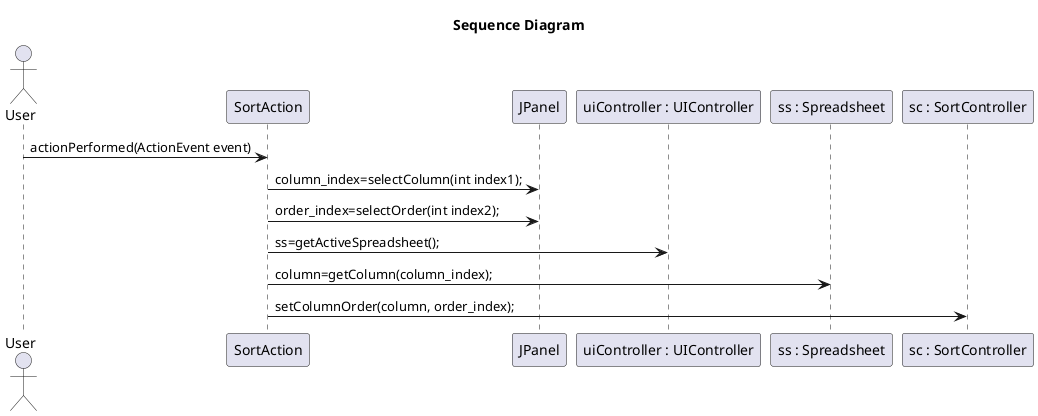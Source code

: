   @startuml doc-files/sort_extension_5.png
title: Sequence Diagram
  actor User
  participant SortAction as SA
  participant JPanel as JPanel
  participant "uiController : UIController" as UIC
  participant "ss : Spreadsheet" as SS
  participant "sc : SortController" as SC

  User -> SA : actionPerformed(ActionEvent event)
  SA -> JPanel : column_index=selectColumn(int index1);
  SA -> JPanel : order_index=selectOrder(int index2);

    SA -> UIC : ss=getActiveSpreadsheet();
	SA -> SS : column=getColumn(column_index);
	SA -> SC : setColumnOrder(column, order_index);
  @enduml
